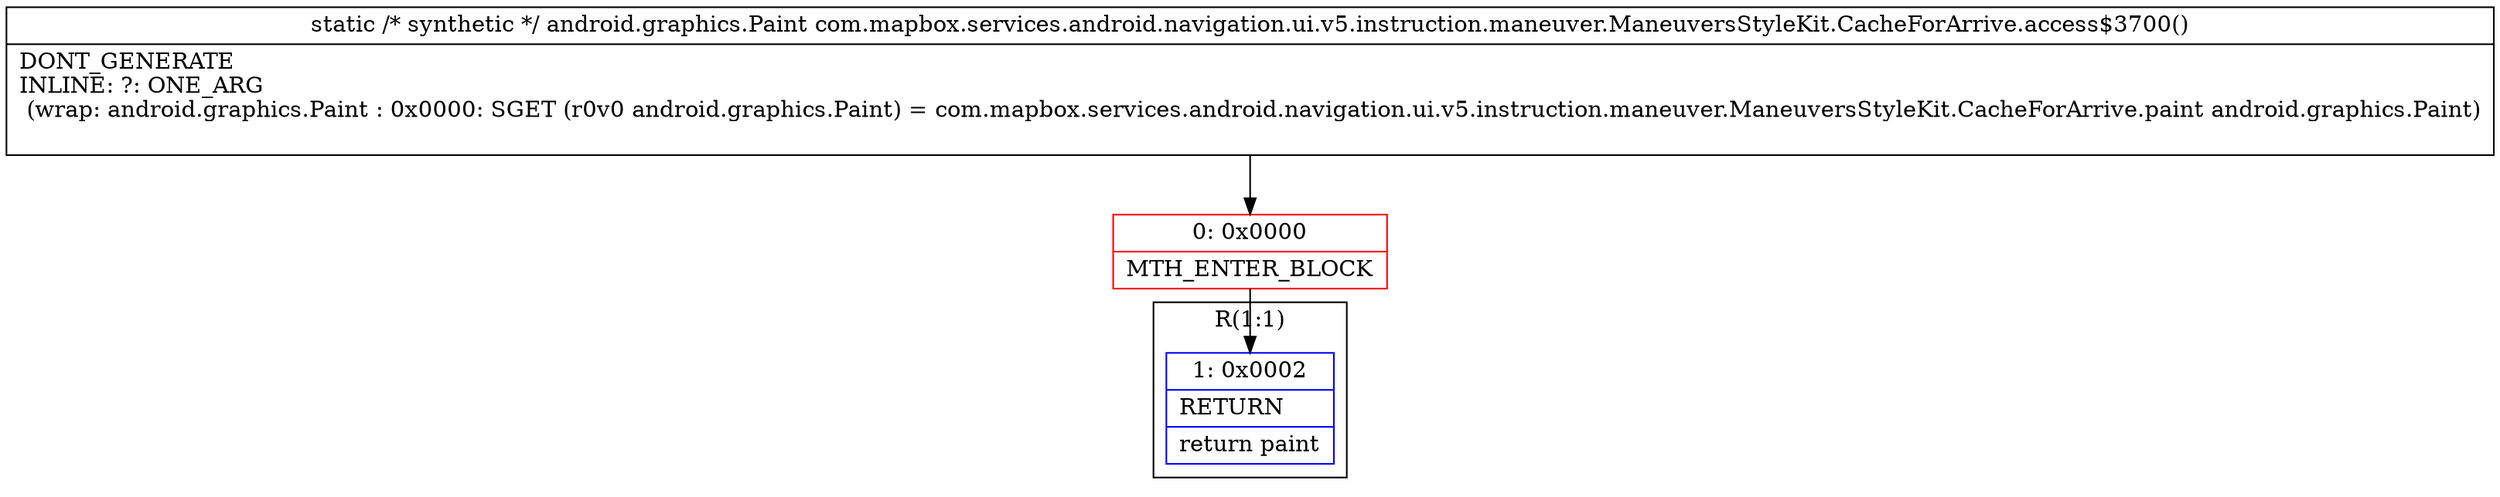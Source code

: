 digraph "CFG forcom.mapbox.services.android.navigation.ui.v5.instruction.maneuver.ManeuversStyleKit.CacheForArrive.access$3700()Landroid\/graphics\/Paint;" {
subgraph cluster_Region_1364434160 {
label = "R(1:1)";
node [shape=record,color=blue];
Node_1 [shape=record,label="{1\:\ 0x0002|RETURN\l|return paint\l}"];
}
Node_0 [shape=record,color=red,label="{0\:\ 0x0000|MTH_ENTER_BLOCK\l}"];
MethodNode[shape=record,label="{static \/* synthetic *\/ android.graphics.Paint com.mapbox.services.android.navigation.ui.v5.instruction.maneuver.ManeuversStyleKit.CacheForArrive.access$3700()  | DONT_GENERATE\lINLINE: ?: ONE_ARG  \l  (wrap: android.graphics.Paint : 0x0000: SGET  (r0v0 android.graphics.Paint) =  com.mapbox.services.android.navigation.ui.v5.instruction.maneuver.ManeuversStyleKit.CacheForArrive.paint android.graphics.Paint)\l\l}"];
MethodNode -> Node_0;
Node_0 -> Node_1;
}

